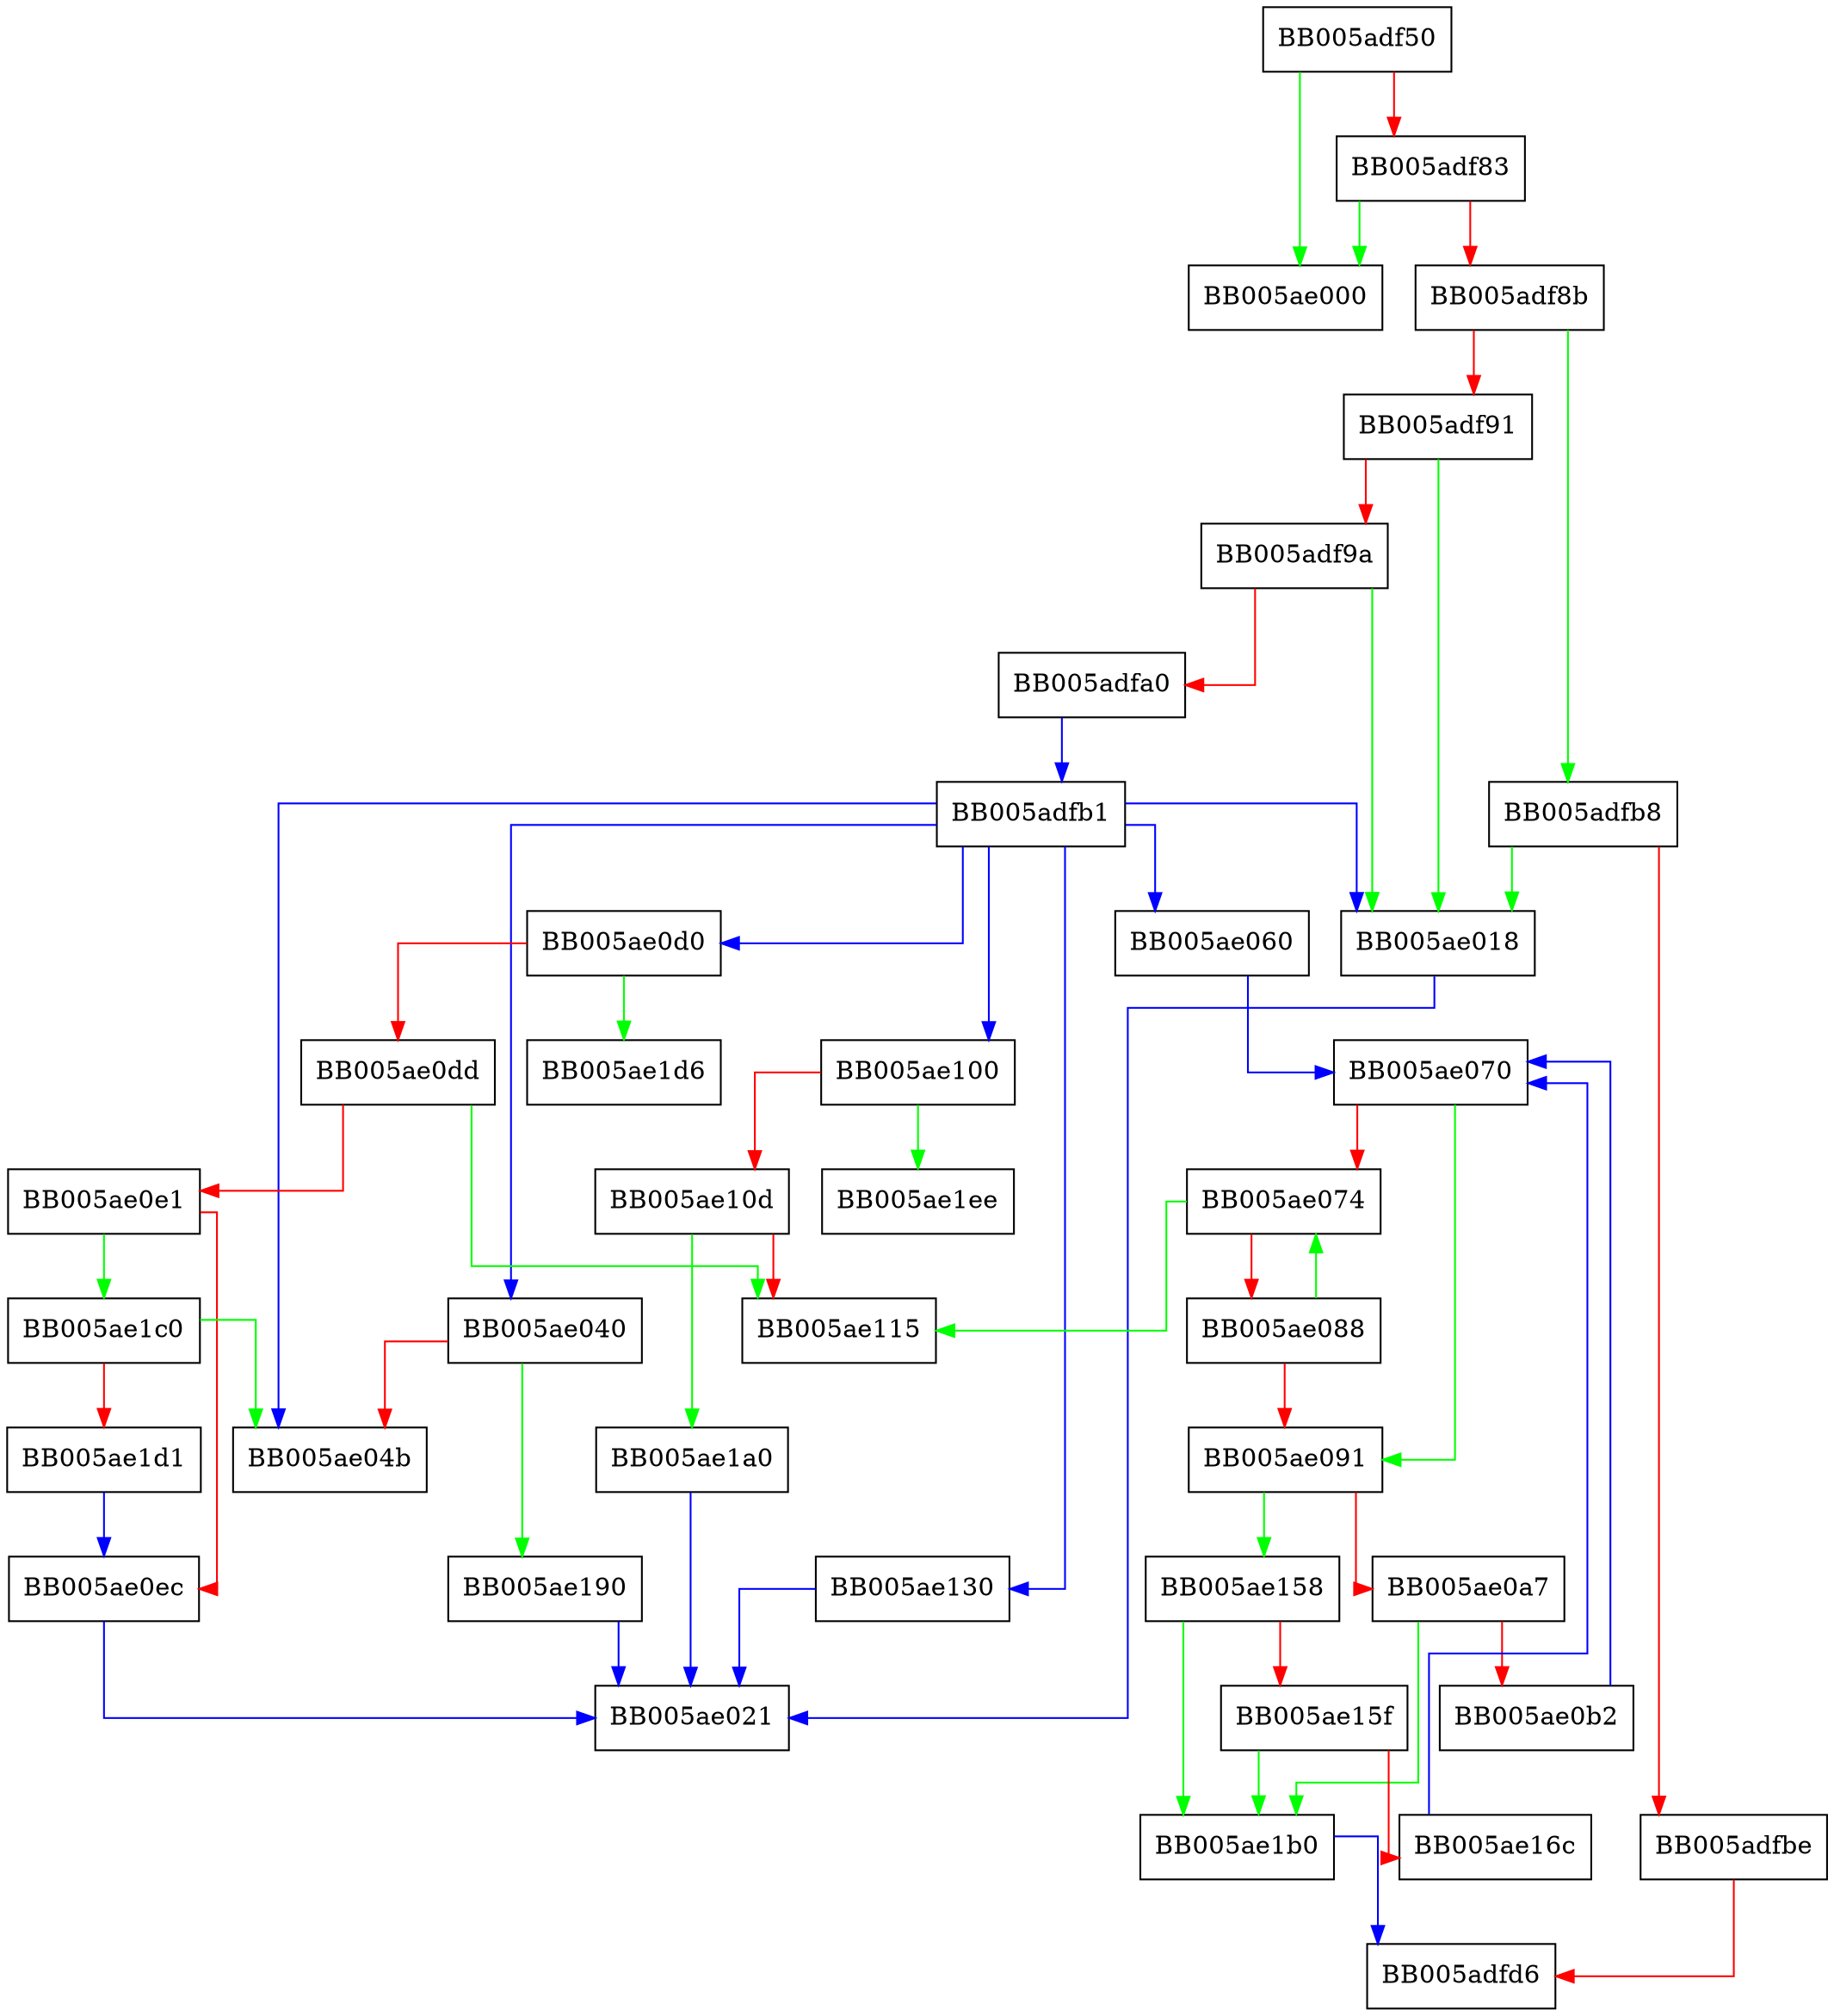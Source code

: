 digraph b64_ctrl {
  node [shape="box"];
  graph [splines=ortho];
  BB005adf50 -> BB005ae000 [color="green"];
  BB005adf50 -> BB005adf83 [color="red"];
  BB005adf83 -> BB005ae000 [color="green"];
  BB005adf83 -> BB005adf8b [color="red"];
  BB005adf8b -> BB005adfb8 [color="green"];
  BB005adf8b -> BB005adf91 [color="red"];
  BB005adf91 -> BB005ae018 [color="green"];
  BB005adf91 -> BB005adf9a [color="red"];
  BB005adf9a -> BB005ae018 [color="green"];
  BB005adf9a -> BB005adfa0 [color="red"];
  BB005adfa0 -> BB005adfb1 [color="blue"];
  BB005adfb1 -> BB005ae130 [color="blue"];
  BB005adfb1 -> BB005ae040 [color="blue"];
  BB005adfb1 -> BB005ae018 [color="blue"];
  BB005adfb1 -> BB005ae100 [color="blue"];
  BB005adfb1 -> BB005ae060 [color="blue"];
  BB005adfb1 -> BB005ae04b [color="blue"];
  BB005adfb1 -> BB005ae0d0 [color="blue"];
  BB005adfb8 -> BB005ae018 [color="green"];
  BB005adfb8 -> BB005adfbe [color="red"];
  BB005adfbe -> BB005adfd6 [color="red"];
  BB005ae018 -> BB005ae021 [color="blue"];
  BB005ae040 -> BB005ae190 [color="green"];
  BB005ae040 -> BB005ae04b [color="red"];
  BB005ae060 -> BB005ae070 [color="blue"];
  BB005ae070 -> BB005ae091 [color="green"];
  BB005ae070 -> BB005ae074 [color="red"];
  BB005ae074 -> BB005ae115 [color="green"];
  BB005ae074 -> BB005ae088 [color="red"];
  BB005ae088 -> BB005ae074 [color="green"];
  BB005ae088 -> BB005ae091 [color="red"];
  BB005ae091 -> BB005ae158 [color="green"];
  BB005ae091 -> BB005ae0a7 [color="red"];
  BB005ae0a7 -> BB005ae1b0 [color="green"];
  BB005ae0a7 -> BB005ae0b2 [color="red"];
  BB005ae0b2 -> BB005ae070 [color="blue"];
  BB005ae0d0 -> BB005ae1d6 [color="green"];
  BB005ae0d0 -> BB005ae0dd [color="red"];
  BB005ae0dd -> BB005ae115 [color="green"];
  BB005ae0dd -> BB005ae0e1 [color="red"];
  BB005ae0e1 -> BB005ae1c0 [color="green"];
  BB005ae0e1 -> BB005ae0ec [color="red"];
  BB005ae0ec -> BB005ae021 [color="blue"];
  BB005ae100 -> BB005ae1ee [color="green"];
  BB005ae100 -> BB005ae10d [color="red"];
  BB005ae10d -> BB005ae1a0 [color="green"];
  BB005ae10d -> BB005ae115 [color="red"];
  BB005ae130 -> BB005ae021 [color="blue"];
  BB005ae158 -> BB005ae1b0 [color="green"];
  BB005ae158 -> BB005ae15f [color="red"];
  BB005ae15f -> BB005ae1b0 [color="green"];
  BB005ae15f -> BB005ae16c [color="red"];
  BB005ae16c -> BB005ae070 [color="blue"];
  BB005ae190 -> BB005ae021 [color="blue"];
  BB005ae1a0 -> BB005ae021 [color="blue"];
  BB005ae1b0 -> BB005adfd6 [color="blue"];
  BB005ae1c0 -> BB005ae04b [color="green"];
  BB005ae1c0 -> BB005ae1d1 [color="red"];
  BB005ae1d1 -> BB005ae0ec [color="blue"];
}